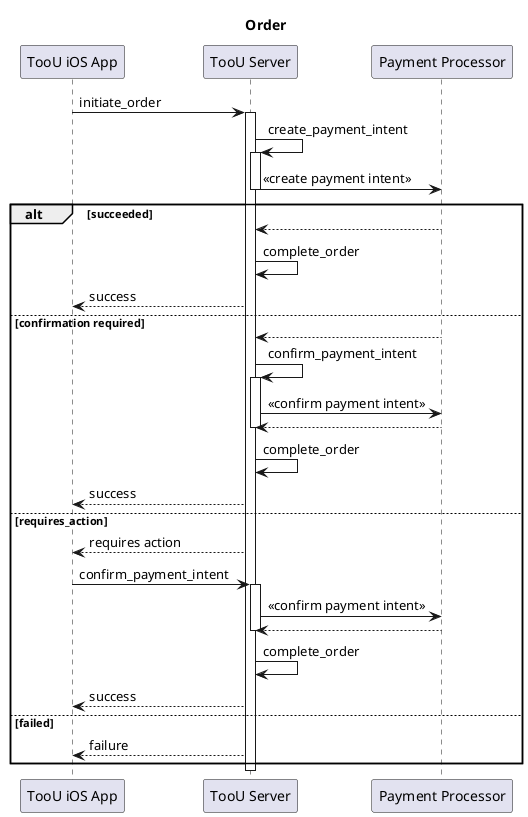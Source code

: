 @startuml
title Order
participant "TooU iOS App" as app
participant "TooU Server" as server
participant "Payment Processor" as payment

app -> server : initiate_order
activate server

server -> server : create_payment_intent
activate server
server -> payment : <<create payment intent>>
deactivate server

alt succeeded
  payment --> server :
  server -> server : complete_order
  server --> app : success

else confirmation required
  payment --> server :
  server -> server : confirm_payment_intent
  activate server
  server -> payment : <<confirm payment intent>>
  payment --> server :
  deactivate server
  server -> server : complete_order
  server --> app : success

else requires_action
  server --> app : requires action
  app -> server : confirm_payment_intent
  activate server
  server -> payment : <<confirm payment intent>>
  payment --> server :
  deactivate server
  server -> server : complete_order
  server --> app : success
  
else failed
  server --> app : failure
end
deactivate server
@enduml
